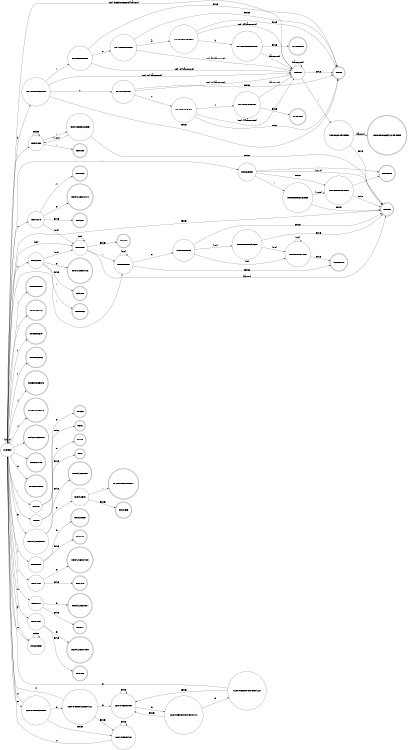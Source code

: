 digraph finite_state_machine {
    rankdir = LR;
    size = "8,5"
    node [shape = doublecircle]; IDENT, KW_BOOL, KW_BREAK, KW_FN_RET_ARROW, OP_DOT_ACCESS_MEMBER, ERROR, LIT_INT, LIT_FLOAT, LIT_CHAR, LIT_STR, OP_GE, OP_G, OP_LE, OP_L, OP_IS_EQ, OP_ASSIGN_EQ, OP_IS_NEQ, OP_NOT, OP_INCR, OP_ASSIGN_SUM, OP_SUM, OP_DECR, OP_ASSIGN_SUB, OP_SUB, OP_ASSIGN_MUL, OP_MUL, OP_ASSIGN_DIV, OP_DIV, OP_ASSIGN_MOD, OP_MOD, OP_PAREN_O, OP_PAREN_C, OP_BRACE_O, OP_BRACE_C, OP_BRACKET_O, OP_BRACKET_C, OP_SEMICOLON, OP_COMMA, OP_PTR_ADDR;
    node [shape = circle];

    // KW START
    _START_ -> _KW_BOOL_BREAK_ [label = "b"];

    // KW SPECIFYING
    _KW_BOOL_BREAK_ -> _KW_BOOL_BO_ [label = "o"];
    _KW_BOOL_BREAK_ -> _KW_BREAK_BR_ [label = "r"];
    _KW_BOOL_BREAK_ -> _IDENT_ [label = "(?=[^or])[_a-zA-Z0-9]"];
    _KW_BOOL_BREAK_ -> IDENT [label = "ELSE"];

    // KW BOOL
    _KW_BOOL_BO_ -> _KW_BOOL_BOO_ [label = "o"];
    _KW_BOOL_BO_ -> _IDENT_ [label = "(?=[^o])[_a-zA-Z0-9]"];
    _KW_BOOL_BO_ -> IDENT [label = "ELSE"];

    _KW_BOOL_BOO_ -> _KW_BOOL_BOOL_ [label = "l"];
    _KW_BOOL_BOO_ -> _IDENT_ [label = "(?=[^l])[_a-zA-Z0-9]"];
    _KW_BOOL_BOO_ -> IDENT [label = "ELSE"];

    _KW_BOOL_BOOL_ -> _IDENT_ [label = "[_a-zA-Z0-9]"];
    _KW_BOOL_BOOL_ -> KW_BOOL [label = "ELSE"];


    // KW BREAK
    _KW_BREAK_BR_ -> _KW_BREAK_BRE_ [label = "e"];
    _KW_BREAK_BR_ -> _IDENT_ [label = "(?=[^e])[_a-zA-Z0-9]"];
    _KW_BREAK_BR_ -> IDENT [label = "ELSE"];

    _KW_BREAK_BRE_ -> _KW_BREAK_BREA_ [label = "a"];
    _KW_BREAK_BRE_ -> _IDENT_ [label = "(?=[^a])[_a-zA-Z0-9]"];
    _KW_BREAK_BRE_ -> IDENT [label = "ELSE"];

    _KW_BREAK_BREA_ -> _KW_BREAK_BREAK_ [label = "k"];
    _KW_BREAK_BREA_ -> _IDENT_ [label = "(?=[^k])[_a-zA-Z0-9]"];
    _KW_BREAK_BREA_ -> IDENT [label = "ELSE"];

    _KW_BREAK_BREAK_ -> _IDENT_ [label = "[_a-zA-Z0-9]"];
    _KW_BREAK_BREAK_ -> KW_BREAK [label = "ELSE"];

    // REMAINING KEYWORDS (to be implemented)

    //_START_ -> _KW_CHAR_CONTINUE_ [label = "c"];
    //_START_ -> _KW_ELIF_ELSE_ [label = "e"];
    //_START_ -> _KW_FN_FOR_FLOAT_ [label = "f"];
    //_START_ -> _KW_IN_IF_INT_ [label = "i"];
    //_START_ -> _KW_FN_OUT_ [label = "o"];
    //_START_ -> _KW_RETURN_ [label = "r"];
    //_START_ -> _KW_STRUCT_ [label = "s"];
    //_START_ -> _KW_VOID_ [label = "v"];
    //_START_ -> _KW_AND_ [label = "A"];
    //_START_ -> _KW_FALSE_ [label = "F"];
    //_START_ -> _KW_NULL_ [label = "N"];
    //_START_ -> _KW_OR_ [label = "O"];
    //_START_ -> _KW_TRUE_ [label = "T"];

    _START_ -> _IDENT_ [label = "(?=[^bcefiosvAFNOT])[_a-zA-Z]"];
    _IDENT_ -> _IDENT_ [label = "[_a-zA-Z0-9]"];
    _IDENT_ -> _STRUCT_MEMBER_ [label = "\\."];
    _IDENT_ -> IDENT [label = "ELSE"];

    _STRUCT_MEMBER_ -> OP_DOT_ACCESS_MEMBER [label = "[_a-zA-Z]"];
    _STRUCT_MEMBER_ -> ERROR [ label = "ELSE" ];

    _START_ -> _LIT_INT_ [ label = "[0-9]"];
    _LIT_INT_ -> _LIT_INT_ [label = "[0-9]"];
    _LIT_INT_ -> _LIT_FLOAT_ [label = "\\."];
    _LIT_INT_ -> ERROR [label = "[_a-zA-Z]" ];
    _LIT_INT_ -> LIT_INT [label = "ELSE" ];

    _START_ -> _LIT_FLOAT_ [label = "\\."];
    _LIT_FLOAT_ -> _LIT_FLOAT_ [label = "[0-9]"];
    _LIT_FLOAT_ ->_LIT_FLOAT_E_[label = "e"];
    _LIT_FLOAT_ -> LIT_FLOAT [label = "ELSE"];

   _LIT_FLOAT_E_-> _LIT_FLOAT_W_E_ [label = "[0-9]"];
   _LIT_FLOAT_E_-> _LIT_FLOAT_E_SIGN_ [label = "[\\+-]"];
   _LIT_FLOAT_E_-> ERROR [label = "ELSE"];

    _LIT_FLOAT_E_SIGN_ -> _LIT_FLOAT_W_E_ [label = "[0-9]"];
    _LIT_FLOAT_E_SIGN_ -> ERROR [label = "ELSE"];

    _LIT_FLOAT_W_E_ -> _LIT_FLOAT_W_E_ [label = "[0-9]"];
    _LIT_FLOAT_W_E_ -> LIT_FLOAT [label = "ELSE"];

    _START_ -> _LIT_CHAR_ [label = "'"];
    _LIT_CHAR_ -> LIT_CHAR [label = "'"];
    _LIT_CHAR_ -> _LIT_CHAR_ESCAPE_ [label = "\\\\"];
    _LIT_CHAR_ -> ERROR [label = "[\\n\\r\\t]"];
    _LIT_CHAR_ ->_LIT_CHAR_ADDED_[ label = "ELSE"];

    _LIT_CHAR_ESCAPE_ -> _LIT_CHAR_ADDED_ [label = "['\\\\nrt]"];
    _LIT_CHAR_ESCAPE_ -> ERROR [label = "ELSE"];

    _LIT_CHAR_ADDED_ -> LIT_CHAR [label = "'"];
    _LIT_CHAR_ADDED_ -> ERROR [label = "ELSE"];

    _START_ -> _LIT_STR_ [label = "\"" ];
    _LIT_STR_ -> LIT_STR [ label = "\""];
    _LIT_STR_ -> _LIT_STR_ESCAPE_ [label = "\\\\"];
    _LIT_STR_ -> _LIT_STR_ [label = "ELSE"];

    _LIT_STR_ESCAPE_ -> _LIT_STR_ [label = "[\"\\\\nrt]"];
    _LIT_STR_ESCAPE_ -> ERROR [label = "ELSE"];

    _START_ -> _OP_G_ [label = ">"];
    _OP_G_ -> OP_GE [label = "="];
    _OP_G_ -> OP_G [label = "ELSE"];

    _START_ -> _OP_L_ [label = "<"];
    _OP_L_ -> OP_LE [label = "="];
    _OP_L_ -> OP_L [label = "ELSE"];

    _START_ -> _OP_ASSIGN_EQ_ [label = "="];
    _OP_ASSIGN_EQ_ -> _OP_IS_EQ_ [label = "="];
    _OP_ASSIGN_EQ_ -> OP_ASSIGN_EQ [label = "ELSE"];

    _OP_IS_EQ_ -> KW_FN_RET_ARROW [label = ">"];
    _OP_IS_EQ_ -> OP_IS_EQ [label = "ELSE"];

    _START_ -> _OP_NOT_ [label = "!"];
    _OP_NOT_ -> OP_IS_NEQ [label = "="];
    _OP_NOT_ -> OP_NOT [label = "ELSE"];

    _START_ -> _OP_SUM_ [label = "\\+"];
    _OP_SUM_ -> OP_INCR [label = "\\+"];
    _OP_SUM_ -> OP_ASSIGN_SUM [label = "="];
    _OP_SUM_ -> _LIT_INT_ [label = "[0-9]"];
    _OP_SUM_ -> OP_SUM [label = "ELSE"];

    _START_ -> _OP_SUB_ [label = "_"];
    _OP_SUB_ -> OP_DECR [label = "-"];
    _OP_SUB_ -> OP_ASSIGN_SUB [label = "="];
    _OP_SUB_ -> _LIT_INT_ [ label = "[0-9]"];
    _OP_SUB_ -> OP_SUB [ label = "ELSE"];

    _START_ -> _OP_MUL_ [label = "\\*"];
    _OP_MUL_ -> OP_ASSIGN_MUL [label = "="];
    _OP_MUL_ -> OP_MUL [label = "ELSE"];

    _START_ -> _OP_DIV_ [label = "\\/"];
    _OP_DIV_ -> OP_ASSIGN_DIV [label = "="];
    _OP_DIV_ -> OP_DIV [label = "ELSE"];

    _START_ -> _OP_MOD_ [label = "%" ];
    _OP_MOD_ -> OP_ASSIGN_MOD [label = "="];
    _OP_MOD_ -> OP_MOD [label = "ELSE"];

    _START_ -> OP_PAREN_O [label = "\\("];
    _START_ -> OP_PAREN_C [label = "\\)"];
    _START_ -> OP_BRACE_O [label = "{"];
    _START_ -> OP_BRACE_C [label = "}"];
    _START_ -> OP_BRACKET_O [label = "\\["];
    _START_ -> OP_BRACKET_C [label = "\\]"];
    _START_ -> OP_SEMICOLON [label = ";"];
    _START_ -> OP_COMMA [label = ","];
    _START_ -> OP_PTR_ADDR [label = "&"];

    _START_ -> _INCLUDE_ [label = "@"];
    _INCLUDE_ -> _START_ [label = "\\n"];
    _INCLUDE_ -> _INCLUDE_ [label = "ELSE"];

    _START_ -> _START_ [label = "[\\n\\r\\t]"];

    // COMMENTS
    _START_ -> _COMMENT_START_ [label = "#"];
    _COMMENT_START_ -> _START_ [label = "\\n"];
    _COMMENT_START_ -> _COMMENT_SL_PLUS_2_ [label = "#" ];
    _COMMENT_START_ -> _COMMENT_SL_ [label = "ELSE"];

    _COMMENT_SL_ -> _START_ [label = "\\n"];
    _COMMENT_SL_ -> _COMMENT_SL_ [label = "ELSE"];

    _COMMENT_SL_PLUS_2_ -> _START_ [label = "\\n"];
    _COMMENT_SL_PLUS_2_ -> _COMMENT_ML_ [label = "#"];
    _COMMENT_SL_PLUS_2_ -> _COMMENT_SL_ [label = "ELSE"];

    _COMMENT_ML_ -> _COMMENT_ML_MINUS_1_ [label = "#"];
    _COMMENT_ML_ -> _COMMENT_ML_ [label = "ELSE"];

    _COMMENT_ML_MINUS_1_ -> _COMMENT_ML_MINUS_2_ [label = "#"];
    _COMMENT_ML_MINUS_1_ -> _COMMENT_ML_ [label = "ELSE"];

    _COMMENT_ML_MINUS_2_ -> _START_ [label = "#"];
    _COMMENT_ML_MINUS_2_ -> _COMMENT_ML_ [label = "ELSE"];

    _START_ -> ERROR [ label = "ELSE" ];
}
